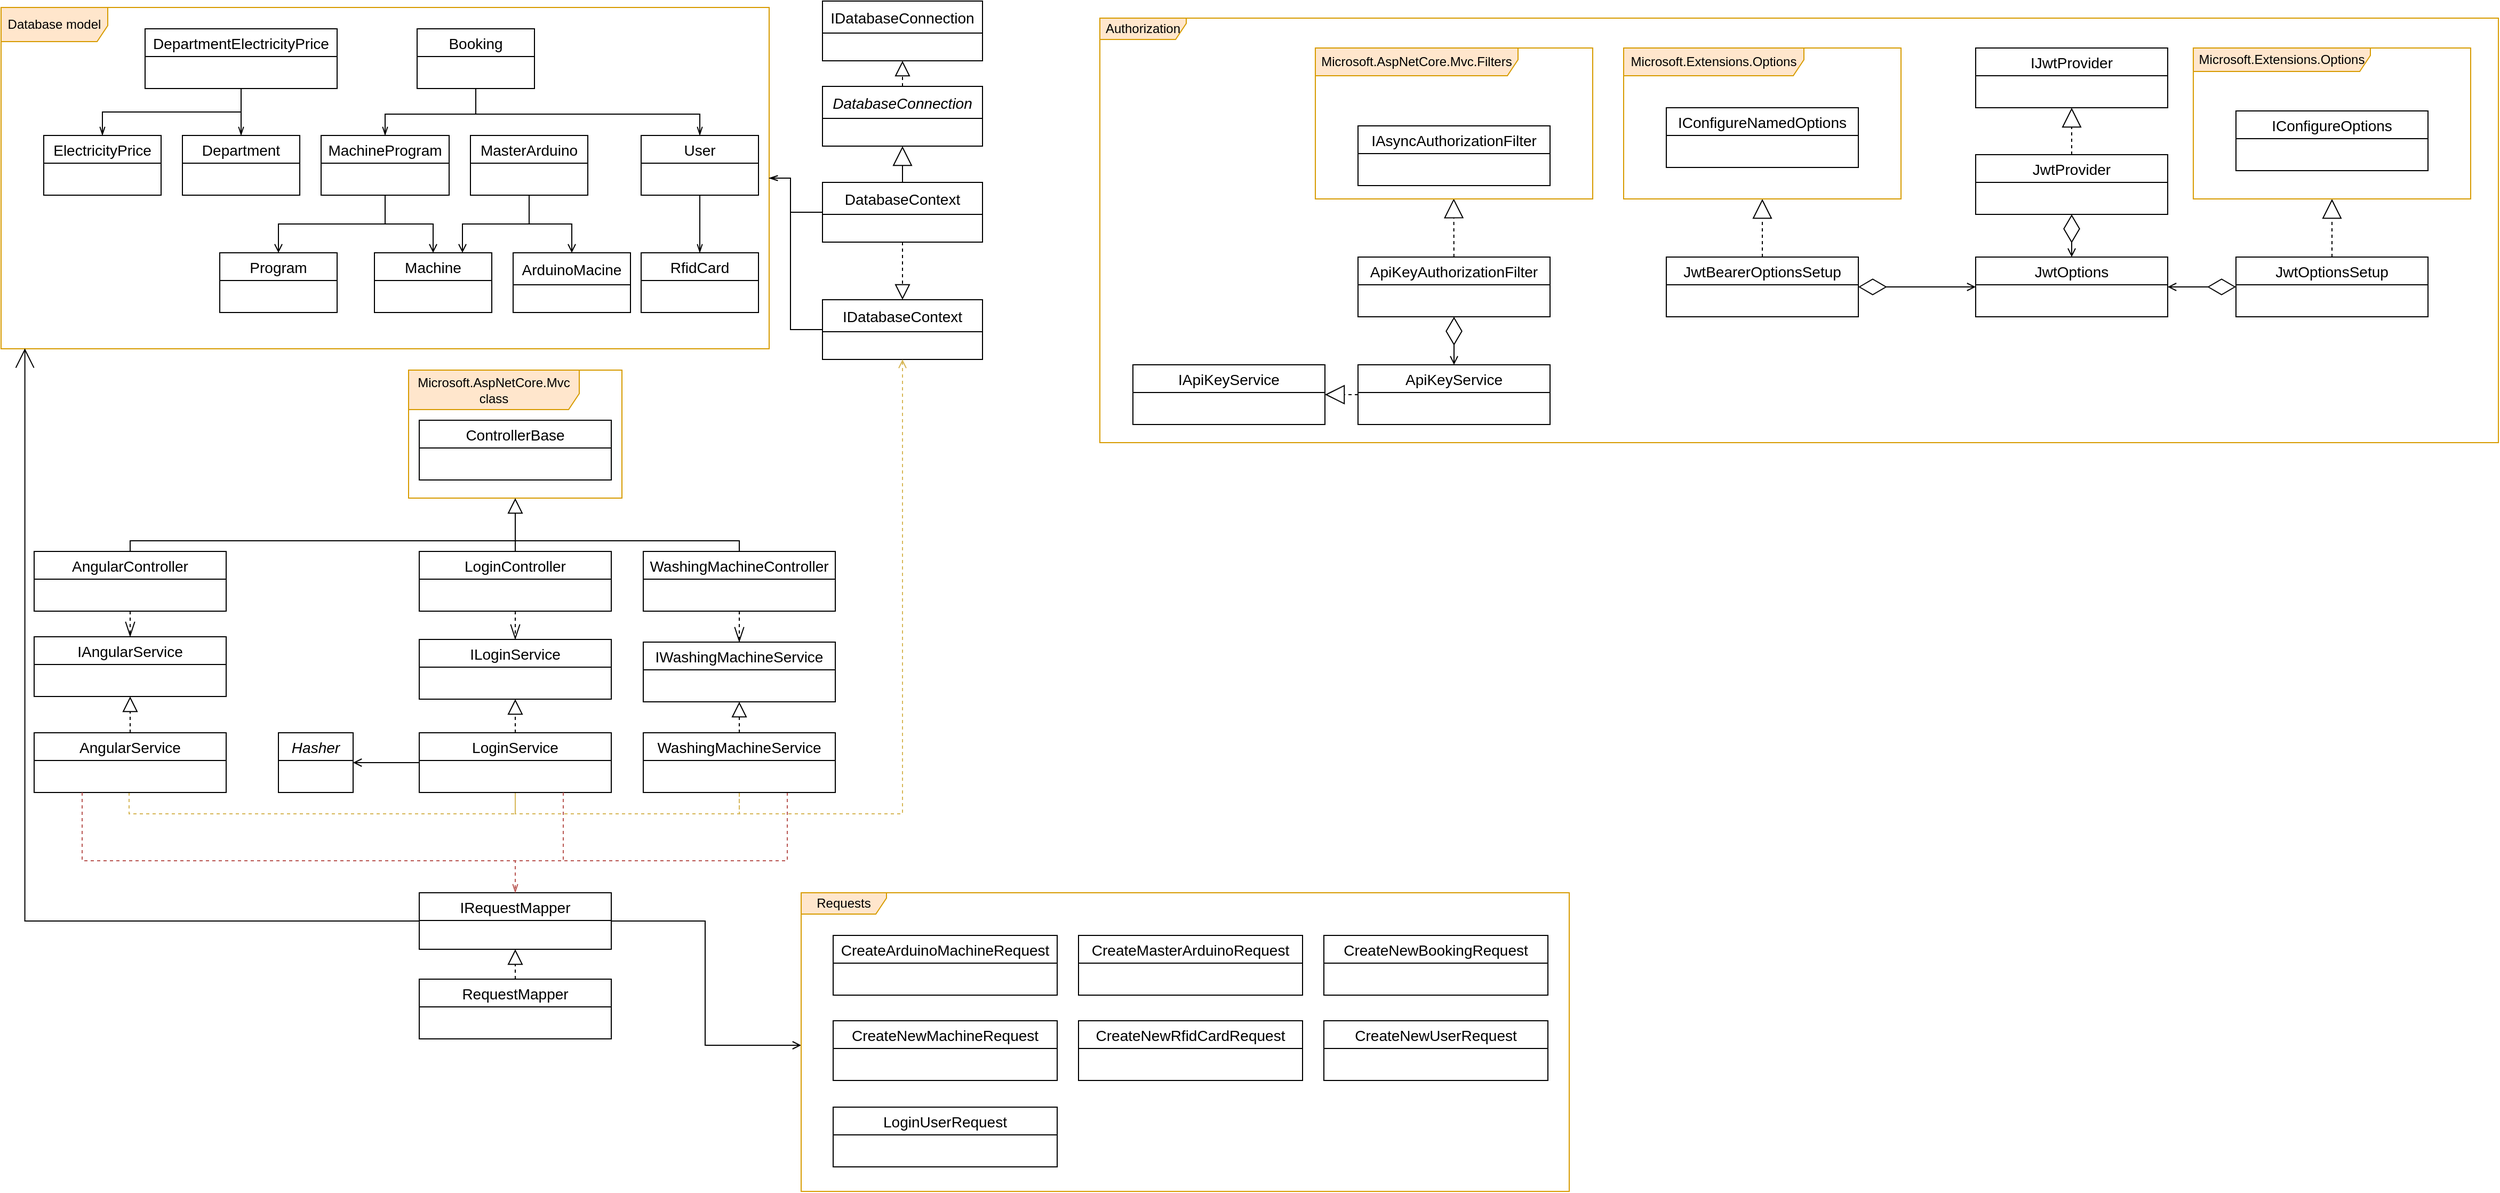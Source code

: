 <mxfile version="20.8.10" type="device"><diagram id="C5RBs43oDa-KdzZeNtuy" name="Page-1"><mxGraphModel dx="1509" dy="888" grid="1" gridSize="10" guides="1" tooltips="1" connect="1" arrows="1" fold="1" page="1" pageScale="1" pageWidth="1169" pageHeight="827" math="0" shadow="0"><root><mxCell id="WIyWlLk6GJQsqaUBKTNV-0"/><mxCell id="WIyWlLk6GJQsqaUBKTNV-1" parent="WIyWlLk6GJQsqaUBKTNV-0"/><mxCell id="tkxHMYEutfwTjRNnou2h-7" value="Database model" style="shape=umlFrame;whiteSpace=wrap;html=1;width=100;height=32;fillColor=#ffe6cc;strokeColor=#d79b00;" parent="WIyWlLk6GJQsqaUBKTNV-1" vertex="1"><mxGeometry x="10" y="20" width="720" height="320" as="geometry"/></mxCell><mxCell id="tkxHMYEutfwTjRNnou2h-8" value="ElectricityPrice" style="swimlane;fontStyle=0;childLayout=stackLayout;horizontal=1;startSize=26;horizontalStack=0;resizeParent=1;resizeParentMax=0;resizeLast=0;collapsible=1;marginBottom=0;align=center;fontSize=14;" parent="WIyWlLk6GJQsqaUBKTNV-1" vertex="1"><mxGeometry x="50" y="140" width="110" height="56" as="geometry"/></mxCell><mxCell id="tkxHMYEutfwTjRNnou2h-56" style="edgeStyle=orthogonalEdgeStyle;rounded=0;orthogonalLoop=1;jettySize=auto;html=1;exitX=0.5;exitY=1;exitDx=0;exitDy=0;entryX=0.5;entryY=0;entryDx=0;entryDy=0;endArrow=openThin;endFill=0;" parent="WIyWlLk6GJQsqaUBKTNV-1" source="tkxHMYEutfwTjRNnou2h-9" target="tkxHMYEutfwTjRNnou2h-8" edge="1"><mxGeometry relative="1" as="geometry"/></mxCell><mxCell id="tkxHMYEutfwTjRNnou2h-57" style="edgeStyle=orthogonalEdgeStyle;rounded=0;orthogonalLoop=1;jettySize=auto;html=1;exitX=0.5;exitY=1;exitDx=0;exitDy=0;endArrow=openThin;endFill=0;" parent="WIyWlLk6GJQsqaUBKTNV-1" source="tkxHMYEutfwTjRNnou2h-9" target="tkxHMYEutfwTjRNnou2h-11" edge="1"><mxGeometry relative="1" as="geometry"/></mxCell><mxCell id="tkxHMYEutfwTjRNnou2h-9" value="DepartmentElectricityPrice" style="swimlane;fontStyle=0;childLayout=stackLayout;horizontal=1;startSize=26;horizontalStack=0;resizeParent=1;resizeParentMax=0;resizeLast=0;collapsible=1;marginBottom=0;align=center;fontSize=14;" parent="WIyWlLk6GJQsqaUBKTNV-1" vertex="1"><mxGeometry x="145" y="40" width="180" height="56" as="geometry"/></mxCell><mxCell id="tkxHMYEutfwTjRNnou2h-11" value="Department" style="swimlane;fontStyle=0;childLayout=stackLayout;horizontal=1;startSize=26;horizontalStack=0;resizeParent=1;resizeParentMax=0;resizeLast=0;collapsible=1;marginBottom=0;align=center;fontSize=14;" parent="WIyWlLk6GJQsqaUBKTNV-1" vertex="1"><mxGeometry x="180" y="140" width="110" height="56" as="geometry"/></mxCell><mxCell id="tkxHMYEutfwTjRNnou2h-48" style="edgeStyle=orthogonalEdgeStyle;rounded=0;orthogonalLoop=1;jettySize=auto;html=1;exitX=0.5;exitY=1;exitDx=0;exitDy=0;entryX=0.5;entryY=0;entryDx=0;entryDy=0;endArrow=openThin;endFill=0;" parent="WIyWlLk6GJQsqaUBKTNV-1" source="tkxHMYEutfwTjRNnou2h-12" target="tkxHMYEutfwTjRNnou2h-14" edge="1"><mxGeometry relative="1" as="geometry"/></mxCell><mxCell id="tkxHMYEutfwTjRNnou2h-12" value="User" style="swimlane;fontStyle=0;childLayout=stackLayout;horizontal=1;startSize=26;horizontalStack=0;resizeParent=1;resizeParentMax=0;resizeLast=0;collapsible=1;marginBottom=0;align=center;fontSize=14;" parent="WIyWlLk6GJQsqaUBKTNV-1" vertex="1"><mxGeometry x="610" y="140" width="110" height="56" as="geometry"/></mxCell><mxCell id="tkxHMYEutfwTjRNnou2h-14" value="RfidCard" style="swimlane;fontStyle=0;childLayout=stackLayout;horizontal=1;startSize=26;horizontalStack=0;resizeParent=1;resizeParentMax=0;resizeLast=0;collapsible=1;marginBottom=0;align=center;fontSize=14;" parent="WIyWlLk6GJQsqaUBKTNV-1" vertex="1"><mxGeometry x="610" y="250" width="110" height="56" as="geometry"/></mxCell><mxCell id="tkxHMYEutfwTjRNnou2h-16" value="MasterArduino" style="swimlane;fontStyle=0;childLayout=stackLayout;horizontal=1;startSize=26;horizontalStack=0;resizeParent=1;resizeParentMax=0;resizeLast=0;collapsible=1;marginBottom=0;align=center;fontSize=14;" parent="WIyWlLk6GJQsqaUBKTNV-1" vertex="1"><mxGeometry x="450" y="140" width="110" height="56" as="geometry"/></mxCell><mxCell id="tkxHMYEutfwTjRNnou2h-17" value="Machine" style="swimlane;fontStyle=0;childLayout=stackLayout;horizontal=1;startSize=26;horizontalStack=0;resizeParent=1;resizeParentMax=0;resizeLast=0;collapsible=1;marginBottom=0;align=center;fontSize=14;" parent="WIyWlLk6GJQsqaUBKTNV-1" vertex="1"><mxGeometry x="360" y="250" width="110" height="56" as="geometry"/></mxCell><mxCell id="tkxHMYEutfwTjRNnou2h-18" value="Program" style="swimlane;fontStyle=0;childLayout=stackLayout;horizontal=1;startSize=26;horizontalStack=0;resizeParent=1;resizeParentMax=0;resizeLast=0;collapsible=1;marginBottom=0;align=center;fontSize=14;" parent="WIyWlLk6GJQsqaUBKTNV-1" vertex="1"><mxGeometry x="215" y="250" width="110" height="56" as="geometry"/></mxCell><mxCell id="tkxHMYEutfwTjRNnou2h-20" value="MachineProgram" style="swimlane;fontStyle=0;childLayout=stackLayout;horizontal=1;startSize=26;horizontalStack=0;resizeParent=1;resizeParentMax=0;resizeLast=0;collapsible=1;marginBottom=0;align=center;fontSize=14;" parent="WIyWlLk6GJQsqaUBKTNV-1" vertex="1"><mxGeometry x="310" y="140" width="120" height="56" as="geometry"/></mxCell><mxCell id="tkxHMYEutfwTjRNnou2h-54" style="edgeStyle=orthogonalEdgeStyle;rounded=0;orthogonalLoop=1;jettySize=auto;html=1;exitX=0.5;exitY=1;exitDx=0;exitDy=0;endArrow=openThin;endFill=0;entryX=0.5;entryY=0;entryDx=0;entryDy=0;" parent="WIyWlLk6GJQsqaUBKTNV-1" source="tkxHMYEutfwTjRNnou2h-21" target="tkxHMYEutfwTjRNnou2h-20" edge="1"><mxGeometry relative="1" as="geometry"><Array as="points"><mxPoint x="455" y="120"/><mxPoint x="370" y="120"/></Array></mxGeometry></mxCell><mxCell id="tkxHMYEutfwTjRNnou2h-55" style="edgeStyle=orthogonalEdgeStyle;rounded=0;orthogonalLoop=1;jettySize=auto;html=1;exitX=0.5;exitY=1;exitDx=0;exitDy=0;endArrow=openThin;endFill=0;entryX=0.5;entryY=0;entryDx=0;entryDy=0;" parent="WIyWlLk6GJQsqaUBKTNV-1" source="tkxHMYEutfwTjRNnou2h-21" target="tkxHMYEutfwTjRNnou2h-12" edge="1"><mxGeometry relative="1" as="geometry"><Array as="points"><mxPoint x="455" y="120"/><mxPoint x="665" y="120"/></Array></mxGeometry></mxCell><mxCell id="tkxHMYEutfwTjRNnou2h-21" value="Booking" style="swimlane;fontStyle=0;childLayout=stackLayout;horizontal=1;startSize=26;horizontalStack=0;resizeParent=1;resizeParentMax=0;resizeLast=0;collapsible=1;marginBottom=0;align=center;fontSize=14;" parent="WIyWlLk6GJQsqaUBKTNV-1" vertex="1"><mxGeometry x="400" y="40" width="110" height="56" as="geometry"/></mxCell><mxCell id="tkxHMYEutfwTjRNnou2h-22" value="ArduinoMacine" style="swimlane;fontStyle=0;childLayout=stackLayout;horizontal=1;startSize=30;horizontalStack=0;resizeParent=1;resizeParentMax=0;resizeLast=0;collapsible=1;marginBottom=0;align=center;fontSize=14;" parent="WIyWlLk6GJQsqaUBKTNV-1" vertex="1"><mxGeometry x="490" y="250" width="110" height="56" as="geometry"/></mxCell><mxCell id="tkxHMYEutfwTjRNnou2h-23" value="IDatabaseConnection" style="swimlane;fontStyle=0;childLayout=stackLayout;horizontal=1;startSize=30;horizontalStack=0;resizeParent=1;resizeParentMax=0;resizeLast=0;collapsible=1;marginBottom=0;align=center;fontSize=14;" parent="WIyWlLk6GJQsqaUBKTNV-1" vertex="1"><mxGeometry x="780" y="14" width="150" height="56" as="geometry"/></mxCell><mxCell id="tkxHMYEutfwTjRNnou2h-24" value="DatabaseConnection" style="swimlane;fontStyle=2;childLayout=stackLayout;horizontal=1;startSize=30;horizontalStack=0;resizeParent=1;resizeParentMax=0;resizeLast=0;collapsible=1;marginBottom=0;align=center;fontSize=14;" parent="WIyWlLk6GJQsqaUBKTNV-1" vertex="1"><mxGeometry x="780" y="94" width="150" height="56" as="geometry"/></mxCell><mxCell id="tkxHMYEutfwTjRNnou2h-29" value="" style="endArrow=block;dashed=1;endFill=0;endSize=12;html=1;rounded=0;exitX=0.5;exitY=1;exitDx=0;exitDy=0;entryX=0.5;entryY=0;entryDx=0;entryDy=0;edgeStyle=orthogonalEdgeStyle;" parent="WIyWlLk6GJQsqaUBKTNV-1" source="tkxHMYEutfwTjRNnou2h-33" target="tkxHMYEutfwTjRNnou2h-32" edge="1"><mxGeometry width="160" relative="1" as="geometry"><mxPoint x="280" y="492" as="sourcePoint"/><mxPoint x="940" y="402" as="targetPoint"/></mxGeometry></mxCell><mxCell id="tkxHMYEutfwTjRNnou2h-31" value="" style="endArrow=block;endSize=16;endFill=0;html=1;rounded=0;entryX=0.5;entryY=1;entryDx=0;entryDy=0;exitX=0.5;exitY=0;exitDx=0;exitDy=0;" parent="WIyWlLk6GJQsqaUBKTNV-1" source="tkxHMYEutfwTjRNnou2h-33" target="tkxHMYEutfwTjRNnou2h-24" edge="1"><mxGeometry width="160" relative="1" as="geometry"><mxPoint x="1015" y="316" as="sourcePoint"/><mxPoint x="740" y="516" as="targetPoint"/></mxGeometry></mxCell><mxCell id="tkxHMYEutfwTjRNnou2h-74" style="edgeStyle=orthogonalEdgeStyle;rounded=0;orthogonalLoop=1;jettySize=auto;html=1;exitX=0;exitY=0.5;exitDx=0;exitDy=0;endArrow=openThin;endFill=0;" parent="WIyWlLk6GJQsqaUBKTNV-1" source="tkxHMYEutfwTjRNnou2h-32" edge="1"><mxGeometry relative="1" as="geometry"><mxPoint x="730" y="180" as="targetPoint"/><Array as="points"><mxPoint x="750" y="322"/><mxPoint x="750" y="180"/></Array></mxGeometry></mxCell><mxCell id="tkxHMYEutfwTjRNnou2h-32" value="IDatabaseContext" style="swimlane;fontStyle=0;childLayout=stackLayout;horizontal=1;startSize=30;horizontalStack=0;resizeParent=1;resizeParentMax=0;resizeLast=0;collapsible=1;marginBottom=0;align=center;fontSize=14;" parent="WIyWlLk6GJQsqaUBKTNV-1" vertex="1"><mxGeometry x="780" y="294" width="150" height="56" as="geometry"/></mxCell><mxCell id="tkxHMYEutfwTjRNnou2h-73" style="edgeStyle=orthogonalEdgeStyle;rounded=0;orthogonalLoop=1;jettySize=auto;html=1;exitX=0;exitY=0.5;exitDx=0;exitDy=0;endArrow=openThin;endFill=0;" parent="WIyWlLk6GJQsqaUBKTNV-1" source="tkxHMYEutfwTjRNnou2h-33" edge="1"><mxGeometry relative="1" as="geometry"><mxPoint x="730" y="180" as="targetPoint"/><Array as="points"><mxPoint x="750" y="212"/><mxPoint x="750" y="180"/></Array></mxGeometry></mxCell><mxCell id="tkxHMYEutfwTjRNnou2h-33" value="DatabaseContext" style="swimlane;fontStyle=0;childLayout=stackLayout;horizontal=1;startSize=30;horizontalStack=0;resizeParent=1;resizeParentMax=0;resizeLast=0;collapsible=1;marginBottom=0;align=center;fontSize=14;" parent="WIyWlLk6GJQsqaUBKTNV-1" vertex="1"><mxGeometry x="780" y="184" width="150" height="56" as="geometry"><mxRectangle x="840" y="440" width="150" height="30" as="alternateBounds"/></mxGeometry></mxCell><mxCell id="tkxHMYEutfwTjRNnou2h-36" value="" style="endArrow=block;dashed=1;endFill=0;endSize=12;html=1;rounded=0;exitX=0.5;exitY=0;exitDx=0;exitDy=0;entryX=0.5;entryY=1;entryDx=0;entryDy=0;" parent="WIyWlLk6GJQsqaUBKTNV-1" source="tkxHMYEutfwTjRNnou2h-24" target="tkxHMYEutfwTjRNnou2h-23" edge="1"><mxGeometry width="160" relative="1" as="geometry"><mxPoint x="1025" y="186" as="sourcePoint"/><mxPoint x="1010" y="130" as="targetPoint"/></mxGeometry></mxCell><mxCell id="tkxHMYEutfwTjRNnou2h-41" style="edgeStyle=orthogonalEdgeStyle;rounded=0;orthogonalLoop=1;jettySize=auto;html=1;endArrow=open;endFill=0;exitX=0.5;exitY=1;exitDx=0;exitDy=0;entryX=0.5;entryY=0;entryDx=0;entryDy=0;" parent="WIyWlLk6GJQsqaUBKTNV-1" source="tkxHMYEutfwTjRNnou2h-20" target="tkxHMYEutfwTjRNnou2h-18" edge="1"><mxGeometry relative="1" as="geometry"><mxPoint x="500" y="196" as="sourcePoint"/><mxPoint x="360" y="240" as="targetPoint"/><Array as="points"/></mxGeometry></mxCell><mxCell id="tkxHMYEutfwTjRNnou2h-45" style="edgeStyle=orthogonalEdgeStyle;rounded=0;orthogonalLoop=1;jettySize=auto;html=1;endArrow=open;endFill=0;exitX=0.5;exitY=1;exitDx=0;exitDy=0;entryX=0.5;entryY=0;entryDx=0;entryDy=0;" parent="WIyWlLk6GJQsqaUBKTNV-1" source="tkxHMYEutfwTjRNnou2h-20" target="tkxHMYEutfwTjRNnou2h-17" edge="1"><mxGeometry relative="1" as="geometry"><mxPoint x="340" y="216.0" as="sourcePoint"/><mxPoint x="285" y="270" as="targetPoint"/><Array as="points"/></mxGeometry></mxCell><mxCell id="tkxHMYEutfwTjRNnou2h-46" style="edgeStyle=orthogonalEdgeStyle;rounded=0;orthogonalLoop=1;jettySize=auto;html=1;endArrow=open;endFill=0;exitX=0.5;exitY=1;exitDx=0;exitDy=0;entryX=0.75;entryY=0;entryDx=0;entryDy=0;" parent="WIyWlLk6GJQsqaUBKTNV-1" source="tkxHMYEutfwTjRNnou2h-16" target="tkxHMYEutfwTjRNnou2h-17" edge="1"><mxGeometry relative="1" as="geometry"><mxPoint x="330" y="206.0" as="sourcePoint"/><mxPoint x="275" y="260" as="targetPoint"/><Array as="points"/></mxGeometry></mxCell><mxCell id="tkxHMYEutfwTjRNnou2h-47" style="edgeStyle=orthogonalEdgeStyle;rounded=0;orthogonalLoop=1;jettySize=auto;html=1;endArrow=open;endFill=0;exitX=0.5;exitY=1;exitDx=0;exitDy=0;" parent="WIyWlLk6GJQsqaUBKTNV-1" source="tkxHMYEutfwTjRNnou2h-16" target="tkxHMYEutfwTjRNnou2h-22" edge="1"><mxGeometry relative="1" as="geometry"><mxPoint x="340" y="216.0" as="sourcePoint"/><mxPoint x="285" y="270" as="targetPoint"/><Array as="points"/></mxGeometry></mxCell><mxCell id="tkxHMYEutfwTjRNnou2h-94" style="edgeStyle=orthogonalEdgeStyle;rounded=0;orthogonalLoop=1;jettySize=auto;html=1;entryX=0.5;entryY=1;entryDx=0;entryDy=0;strokeColor=#d6b656;endArrow=none;endFill=0;dashed=1;fillColor=#fff2cc;" parent="WIyWlLk6GJQsqaUBKTNV-1" source="tkxHMYEutfwTjRNnou2h-58" target="tkxHMYEutfwTjRNnou2h-64" edge="1"><mxGeometry relative="1" as="geometry"><Array as="points"><mxPoint x="130" y="776"/><mxPoint x="492" y="776"/></Array></mxGeometry></mxCell><mxCell id="tkxHMYEutfwTjRNnou2h-58" value="AngularService" style="swimlane;fontStyle=0;childLayout=stackLayout;horizontal=1;startSize=26;horizontalStack=0;resizeParent=1;resizeParentMax=0;resizeLast=0;collapsible=1;marginBottom=0;align=center;fontSize=14;" parent="WIyWlLk6GJQsqaUBKTNV-1" vertex="1"><mxGeometry x="41" y="700" width="180" height="56" as="geometry"/></mxCell><mxCell id="tkxHMYEutfwTjRNnou2h-59" value="IAngularService" style="swimlane;fontStyle=0;childLayout=stackLayout;horizontal=1;startSize=26;horizontalStack=0;resizeParent=1;resizeParentMax=0;resizeLast=0;collapsible=1;marginBottom=0;align=center;fontSize=14;" parent="WIyWlLk6GJQsqaUBKTNV-1" vertex="1"><mxGeometry x="41" y="610" width="180" height="56" as="geometry"/></mxCell><mxCell id="tkxHMYEutfwTjRNnou2h-60" value="AngularController" style="swimlane;fontStyle=0;childLayout=stackLayout;horizontal=1;startSize=26;horizontalStack=0;resizeParent=1;resizeParentMax=0;resizeLast=0;collapsible=1;marginBottom=0;align=center;fontSize=14;" parent="WIyWlLk6GJQsqaUBKTNV-1" vertex="1"><mxGeometry x="41" y="530" width="180" height="56" as="geometry"/></mxCell><mxCell id="tkxHMYEutfwTjRNnou2h-61" value="ControllerBase" style="swimlane;fontStyle=0;childLayout=stackLayout;horizontal=1;startSize=26;horizontalStack=0;resizeParent=1;resizeParentMax=0;resizeLast=0;collapsible=1;marginBottom=0;align=center;fontSize=14;" parent="WIyWlLk6GJQsqaUBKTNV-1" vertex="1"><mxGeometry x="402" y="407" width="180" height="56" as="geometry"/></mxCell><mxCell id="tkxHMYEutfwTjRNnou2h-62" value="Microsoft.AspNetCore.Mvc class" style="shape=umlFrame;whiteSpace=wrap;html=1;width=160;height=37;fillColor=#ffe6cc;strokeColor=#d79b00;" parent="WIyWlLk6GJQsqaUBKTNV-1" vertex="1"><mxGeometry x="392" y="360" width="200" height="120" as="geometry"/></mxCell><mxCell id="tkxHMYEutfwTjRNnou2h-95" style="edgeStyle=orthogonalEdgeStyle;rounded=0;orthogonalLoop=1;jettySize=auto;html=1;exitX=0.5;exitY=1;exitDx=0;exitDy=0;entryX=0.5;entryY=1;entryDx=0;entryDy=0;strokeColor=#d6b656;endArrow=none;endFill=0;dashed=1;fillColor=#fff2cc;" parent="WIyWlLk6GJQsqaUBKTNV-1" source="tkxHMYEutfwTjRNnou2h-64" target="tkxHMYEutfwTjRNnou2h-67" edge="1"><mxGeometry relative="1" as="geometry"/></mxCell><mxCell id="tkxHMYEutfwTjRNnou2h-136" style="edgeStyle=orthogonalEdgeStyle;rounded=0;orthogonalLoop=1;jettySize=auto;html=1;entryX=0.25;entryY=1;entryDx=0;entryDy=0;strokeColor=#b85450;startArrow=none;startFill=0;endArrow=none;endFill=0;dashed=1;fillColor=#f8cecc;exitX=0.75;exitY=1;exitDx=0;exitDy=0;" parent="WIyWlLk6GJQsqaUBKTNV-1" source="tkxHMYEutfwTjRNnou2h-67" target="tkxHMYEutfwTjRNnou2h-58" edge="1"><mxGeometry relative="1" as="geometry"><mxPoint x="572" y="800" as="sourcePoint"/><Array as="points"><mxPoint x="747" y="820"/><mxPoint x="86" y="820"/></Array></mxGeometry></mxCell><mxCell id="tkxHMYEutfwTjRNnou2h-157" style="edgeStyle=orthogonalEdgeStyle;rounded=0;orthogonalLoop=1;jettySize=auto;html=1;entryX=1;entryY=0.5;entryDx=0;entryDy=0;strokeColor=#000000;strokeWidth=1;startArrow=none;startFill=0;endArrow=open;endFill=0;" parent="WIyWlLk6GJQsqaUBKTNV-1" source="tkxHMYEutfwTjRNnou2h-64" target="tkxHMYEutfwTjRNnou2h-156" edge="1"><mxGeometry relative="1" as="geometry"/></mxCell><mxCell id="tkxHMYEutfwTjRNnou2h-64" value="LoginService" style="swimlane;fontStyle=0;childLayout=stackLayout;horizontal=1;startSize=26;horizontalStack=0;resizeParent=1;resizeParentMax=0;resizeLast=0;collapsible=1;marginBottom=0;align=center;fontSize=14;" parent="WIyWlLk6GJQsqaUBKTNV-1" vertex="1"><mxGeometry x="402" y="700" width="180" height="56" as="geometry"/></mxCell><mxCell id="tkxHMYEutfwTjRNnou2h-65" value="ILoginService" style="swimlane;fontStyle=0;childLayout=stackLayout;horizontal=1;startSize=26;horizontalStack=0;resizeParent=1;resizeParentMax=0;resizeLast=0;collapsible=1;marginBottom=0;align=center;fontSize=14;" parent="WIyWlLk6GJQsqaUBKTNV-1" vertex="1"><mxGeometry x="402" y="612.5" width="180" height="56" as="geometry"/></mxCell><mxCell id="tkxHMYEutfwTjRNnou2h-66" value="LoginController" style="swimlane;fontStyle=0;childLayout=stackLayout;horizontal=1;startSize=26;horizontalStack=0;resizeParent=1;resizeParentMax=0;resizeLast=0;collapsible=1;marginBottom=0;align=center;fontSize=14;" parent="WIyWlLk6GJQsqaUBKTNV-1" vertex="1"><mxGeometry x="402" y="530" width="180" height="56" as="geometry"/></mxCell><mxCell id="tkxHMYEutfwTjRNnou2h-96" style="edgeStyle=orthogonalEdgeStyle;rounded=0;orthogonalLoop=1;jettySize=auto;html=1;exitX=0.5;exitY=1;exitDx=0;exitDy=0;entryX=0.5;entryY=1;entryDx=0;entryDy=0;strokeColor=#d6b656;endArrow=open;endFill=0;dashed=1;fillColor=#fff2cc;" parent="WIyWlLk6GJQsqaUBKTNV-1" source="tkxHMYEutfwTjRNnou2h-67" target="tkxHMYEutfwTjRNnou2h-32" edge="1"><mxGeometry relative="1" as="geometry"><mxPoint x="997" y="360.0" as="targetPoint"/></mxGeometry></mxCell><mxCell id="tkxHMYEutfwTjRNnou2h-67" value="WashingMachineService" style="swimlane;fontStyle=0;childLayout=stackLayout;horizontal=1;startSize=26;horizontalStack=0;resizeParent=1;resizeParentMax=0;resizeLast=0;collapsible=1;marginBottom=0;align=center;fontSize=14;" parent="WIyWlLk6GJQsqaUBKTNV-1" vertex="1"><mxGeometry x="612" y="700" width="180" height="56" as="geometry"/></mxCell><mxCell id="tkxHMYEutfwTjRNnou2h-68" value="IWashingMachineService" style="swimlane;fontStyle=0;childLayout=stackLayout;horizontal=1;startSize=26;horizontalStack=0;resizeParent=1;resizeParentMax=0;resizeLast=0;collapsible=1;marginBottom=0;align=center;fontSize=14;" parent="WIyWlLk6GJQsqaUBKTNV-1" vertex="1"><mxGeometry x="612" y="615" width="180" height="56" as="geometry"/></mxCell><mxCell id="tkxHMYEutfwTjRNnou2h-69" value="WashingMachineController" style="swimlane;fontStyle=0;childLayout=stackLayout;horizontal=1;startSize=26;horizontalStack=0;resizeParent=1;resizeParentMax=0;resizeLast=0;collapsible=1;marginBottom=0;align=center;fontSize=14;" parent="WIyWlLk6GJQsqaUBKTNV-1" vertex="1"><mxGeometry x="612" y="530" width="180" height="56" as="geometry"/></mxCell><mxCell id="tkxHMYEutfwTjRNnou2h-70" value="ApiKeyAuthorizationFilter" style="swimlane;fontStyle=0;childLayout=stackLayout;horizontal=1;startSize=26;horizontalStack=0;resizeParent=1;resizeParentMax=0;resizeLast=0;collapsible=1;marginBottom=0;align=center;fontSize=14;" parent="WIyWlLk6GJQsqaUBKTNV-1" vertex="1"><mxGeometry x="1282" y="254" width="180" height="56" as="geometry"/></mxCell><mxCell id="tkxHMYEutfwTjRNnou2h-71" value="IAsyncAuthorizationFilter" style="swimlane;fontStyle=0;childLayout=stackLayout;horizontal=1;startSize=26;horizontalStack=0;resizeParent=1;resizeParentMax=0;resizeLast=0;collapsible=1;marginBottom=0;align=center;fontSize=14;" parent="WIyWlLk6GJQsqaUBKTNV-1" vertex="1"><mxGeometry x="1282" y="131" width="180" height="56" as="geometry"/></mxCell><mxCell id="tkxHMYEutfwTjRNnou2h-78" value="" style="endArrow=none;html=1;edgeStyle=orthogonalEdgeStyle;rounded=0;entryX=0.5;entryY=0;entryDx=0;entryDy=0;exitX=0.5;exitY=0;exitDx=0;exitDy=0;" parent="WIyWlLk6GJQsqaUBKTNV-1" source="tkxHMYEutfwTjRNnou2h-66" target="tkxHMYEutfwTjRNnou2h-69" edge="1"><mxGeometry relative="1" as="geometry"><mxPoint x="262" y="530" as="sourcePoint"/><mxPoint x="502.0" y="500" as="targetPoint"/><Array as="points"><mxPoint x="492.0" y="520"/><mxPoint x="702" y="520"/></Array></mxGeometry></mxCell><mxCell id="tkxHMYEutfwTjRNnou2h-81" value="" style="endArrow=none;html=1;edgeStyle=orthogonalEdgeStyle;rounded=0;exitX=0.5;exitY=0;exitDx=0;exitDy=0;entryX=0.5;entryY=0;entryDx=0;entryDy=0;" parent="WIyWlLk6GJQsqaUBKTNV-1" source="tkxHMYEutfwTjRNnou2h-60" target="tkxHMYEutfwTjRNnou2h-66" edge="1"><mxGeometry relative="1" as="geometry"><mxPoint x="282" y="527.5" as="sourcePoint"/><mxPoint x="390" y="520" as="targetPoint"/></mxGeometry></mxCell><mxCell id="tkxHMYEutfwTjRNnou2h-88" value="" style="endArrow=openThin;endFill=0;endSize=12;html=1;rounded=0;exitX=0.5;exitY=1;exitDx=0;exitDy=0;dashed=1;entryX=0.5;entryY=0;entryDx=0;entryDy=0;" parent="WIyWlLk6GJQsqaUBKTNV-1" source="tkxHMYEutfwTjRNnou2h-60" target="tkxHMYEutfwTjRNnou2h-59" edge="1"><mxGeometry width="160" relative="1" as="geometry"><mxPoint x="457" y="1080" as="sourcePoint"/><mxPoint x="181" y="600" as="targetPoint"/></mxGeometry></mxCell><mxCell id="tkxHMYEutfwTjRNnou2h-89" value="" style="endArrow=openThin;endFill=0;endSize=12;html=1;rounded=0;exitX=0.5;exitY=1;exitDx=0;exitDy=0;dashed=1;entryX=0.5;entryY=0;entryDx=0;entryDy=0;" parent="WIyWlLk6GJQsqaUBKTNV-1" source="tkxHMYEutfwTjRNnou2h-66" target="tkxHMYEutfwTjRNnou2h-65" edge="1"><mxGeometry width="160" relative="1" as="geometry"><mxPoint x="272" y="596" as="sourcePoint"/><mxPoint x="272" y="620" as="targetPoint"/></mxGeometry></mxCell><mxCell id="tkxHMYEutfwTjRNnou2h-90" value="" style="endArrow=openThin;endFill=0;endSize=12;html=1;rounded=0;exitX=0.5;exitY=1;exitDx=0;exitDy=0;dashed=1;entryX=0.5;entryY=0;entryDx=0;entryDy=0;" parent="WIyWlLk6GJQsqaUBKTNV-1" target="tkxHMYEutfwTjRNnou2h-68" edge="1"><mxGeometry width="160" relative="1" as="geometry"><mxPoint x="702" y="586" as="sourcePoint"/><mxPoint x="702" y="612.5" as="targetPoint"/></mxGeometry></mxCell><mxCell id="tkxHMYEutfwTjRNnou2h-91" value="" style="endArrow=block;endFill=0;endSize=12;html=1;rounded=0;startArrow=none;startFill=0;exitX=0.5;exitY=0;exitDx=0;exitDy=0;fillColor=#f8cecc;strokeColor=#000000;" parent="WIyWlLk6GJQsqaUBKTNV-1" source="tkxHMYEutfwTjRNnou2h-66" edge="1"><mxGeometry width="160" relative="1" as="geometry"><mxPoint x="562.0" y="912.888" as="sourcePoint"/><mxPoint x="492.0" y="480" as="targetPoint"/><Array as="points"/></mxGeometry></mxCell><mxCell id="tkxHMYEutfwTjRNnou2h-92" value="" style="endArrow=block;dashed=1;endFill=0;endSize=12;html=1;rounded=0;exitX=0.5;exitY=0;exitDx=0;exitDy=0;entryX=0.5;entryY=1;entryDx=0;entryDy=0;edgeStyle=orthogonalEdgeStyle;" parent="WIyWlLk6GJQsqaUBKTNV-1" source="tkxHMYEutfwTjRNnou2h-64" target="tkxHMYEutfwTjRNnou2h-65" edge="1"><mxGeometry width="160" relative="1" as="geometry"><mxPoint x="669" y="420.0" as="sourcePoint"/><mxPoint x="669" y="474" as="targetPoint"/><Array as="points"><mxPoint x="492.0" y="700"/><mxPoint x="492.0" y="700"/></Array></mxGeometry></mxCell><mxCell id="tkxHMYEutfwTjRNnou2h-93" value="" style="endArrow=block;dashed=1;endFill=0;endSize=12;html=1;rounded=0;exitX=0.5;exitY=0;exitDx=0;exitDy=0;entryX=0.5;entryY=1;entryDx=0;entryDy=0;edgeStyle=orthogonalEdgeStyle;" parent="WIyWlLk6GJQsqaUBKTNV-1" source="tkxHMYEutfwTjRNnou2h-58" target="tkxHMYEutfwTjRNnou2h-59" edge="1"><mxGeometry width="160" relative="1" as="geometry"><mxPoint x="171" y="780" as="sourcePoint"/><mxPoint x="171" y="834" as="targetPoint"/><Array as="points"><mxPoint x="131" y="680"/><mxPoint x="131" y="680"/></Array></mxGeometry></mxCell><mxCell id="tkxHMYEutfwTjRNnou2h-97" value="" style="endArrow=block;dashed=1;endFill=0;endSize=12;html=1;rounded=0;exitX=0.5;exitY=0;exitDx=0;exitDy=0;entryX=0.5;entryY=1;entryDx=0;entryDy=0;edgeStyle=orthogonalEdgeStyle;" parent="WIyWlLk6GJQsqaUBKTNV-1" source="tkxHMYEutfwTjRNnou2h-67" target="tkxHMYEutfwTjRNnou2h-68" edge="1"><mxGeometry width="160" relative="1" as="geometry"><mxPoint x="502.0" y="710" as="sourcePoint"/><mxPoint x="502.0" y="678.5" as="targetPoint"/><Array as="points"><mxPoint x="702" y="690"/><mxPoint x="702" y="690"/></Array></mxGeometry></mxCell><mxCell id="tkxHMYEutfwTjRNnou2h-98" value="Authorization" style="shape=umlFrame;whiteSpace=wrap;html=1;width=81;height=20;fillColor=#ffe6cc;strokeColor=#d79b00;" parent="WIyWlLk6GJQsqaUBKTNV-1" vertex="1"><mxGeometry x="1040" y="30" width="1311" height="398" as="geometry"/></mxCell><mxCell id="tkxHMYEutfwTjRNnou2h-99" value="" style="endArrow=block;endSize=16;endFill=0;html=1;rounded=0;dashed=1;strokeColor=#000000;entryX=0.499;entryY=0.997;entryDx=0;entryDy=0;entryPerimeter=0;" parent="WIyWlLk6GJQsqaUBKTNV-1" source="tkxHMYEutfwTjRNnou2h-70" target="tkxHMYEutfwTjRNnou2h-125" edge="1"><mxGeometry width="160" relative="1" as="geometry"><mxPoint x="1742" y="464" as="sourcePoint"/><mxPoint x="1902" y="464" as="targetPoint"/></mxGeometry></mxCell><mxCell id="tkxHMYEutfwTjRNnou2h-103" value="JwtProvider" style="swimlane;fontStyle=0;childLayout=stackLayout;horizontal=1;startSize=26;horizontalStack=0;resizeParent=1;resizeParentMax=0;resizeLast=0;collapsible=1;marginBottom=0;align=center;fontSize=14;" parent="WIyWlLk6GJQsqaUBKTNV-1" vertex="1"><mxGeometry x="1861" y="158" width="180" height="56" as="geometry"/></mxCell><mxCell id="tkxHMYEutfwTjRNnou2h-104" value="IJwtProvider" style="swimlane;fontStyle=0;childLayout=stackLayout;horizontal=1;startSize=26;horizontalStack=0;resizeParent=1;resizeParentMax=0;resizeLast=0;collapsible=1;marginBottom=0;align=center;fontSize=14;" parent="WIyWlLk6GJQsqaUBKTNV-1" vertex="1"><mxGeometry x="1861" y="58" width="180" height="56" as="geometry"/></mxCell><mxCell id="tkxHMYEutfwTjRNnou2h-105" value="" style="endArrow=block;endSize=16;endFill=0;html=1;rounded=0;dashed=1;strokeColor=#000000;entryX=0.5;entryY=1;entryDx=0;entryDy=0;" parent="WIyWlLk6GJQsqaUBKTNV-1" source="tkxHMYEutfwTjRNnou2h-103" target="tkxHMYEutfwTjRNnou2h-104" edge="1"><mxGeometry width="160" relative="1" as="geometry"><mxPoint x="1941" y="368" as="sourcePoint"/><mxPoint x="2101" y="368" as="targetPoint"/></mxGeometry></mxCell><mxCell id="tkxHMYEutfwTjRNnou2h-106" value="JwtBearerOptionsSetup" style="swimlane;fontStyle=0;childLayout=stackLayout;horizontal=1;startSize=26;horizontalStack=0;resizeParent=1;resizeParentMax=0;resizeLast=0;collapsible=1;marginBottom=0;align=center;fontSize=14;" parent="WIyWlLk6GJQsqaUBKTNV-1" vertex="1"><mxGeometry x="1571" y="254" width="180" height="56" as="geometry"/></mxCell><mxCell id="tkxHMYEutfwTjRNnou2h-107" value="JwtOptions" style="swimlane;fontStyle=0;childLayout=stackLayout;horizontal=1;startSize=26;horizontalStack=0;resizeParent=1;resizeParentMax=0;resizeLast=0;collapsible=1;marginBottom=0;align=center;fontSize=14;" parent="WIyWlLk6GJQsqaUBKTNV-1" vertex="1"><mxGeometry x="1861" y="254" width="180" height="56" as="geometry"/></mxCell><mxCell id="tkxHMYEutfwTjRNnou2h-109" value="JwtOptionsSetup" style="swimlane;fontStyle=0;childLayout=stackLayout;horizontal=1;startSize=26;horizontalStack=0;resizeParent=1;resizeParentMax=0;resizeLast=0;collapsible=1;marginBottom=0;align=center;fontSize=14;" parent="WIyWlLk6GJQsqaUBKTNV-1" vertex="1"><mxGeometry x="2105" y="254" width="180" height="56" as="geometry"/></mxCell><mxCell id="tkxHMYEutfwTjRNnou2h-110" value="" style="endArrow=diamondThin;endFill=0;endSize=24;html=1;rounded=0;strokeColor=#000000;exitX=0.5;exitY=0;exitDx=0;exitDy=0;startArrow=open;startFill=0;entryX=0.5;entryY=1;entryDx=0;entryDy=0;" parent="WIyWlLk6GJQsqaUBKTNV-1" source="tkxHMYEutfwTjRNnou2h-107" target="tkxHMYEutfwTjRNnou2h-103" edge="1"><mxGeometry width="160" relative="1" as="geometry"><mxPoint x="1871" y="404" as="sourcePoint"/><mxPoint x="2020" y="228" as="targetPoint"/></mxGeometry></mxCell><mxCell id="tkxHMYEutfwTjRNnou2h-111" value="" style="endArrow=diamondThin;endFill=0;endSize=24;html=1;rounded=0;strokeColor=#000000;startArrow=open;startFill=0;entryX=1;entryY=0.5;entryDx=0;entryDy=0;exitX=0;exitY=0.5;exitDx=0;exitDy=0;" parent="WIyWlLk6GJQsqaUBKTNV-1" source="tkxHMYEutfwTjRNnou2h-107" target="tkxHMYEutfwTjRNnou2h-106" edge="1"><mxGeometry width="160" relative="1" as="geometry"><mxPoint x="1771" y="288" as="sourcePoint"/><mxPoint x="1701" y="328" as="targetPoint"/></mxGeometry></mxCell><mxCell id="tkxHMYEutfwTjRNnou2h-113" value="IConfigureOptions" style="swimlane;fontStyle=0;childLayout=stackLayout;horizontal=1;startSize=26;horizontalStack=0;resizeParent=1;resizeParentMax=0;resizeLast=0;collapsible=1;marginBottom=0;align=center;fontSize=14;" parent="WIyWlLk6GJQsqaUBKTNV-1" vertex="1"><mxGeometry x="2105" y="117" width="180" height="56" as="geometry"/></mxCell><mxCell id="tkxHMYEutfwTjRNnou2h-115" value="" style="endArrow=block;endSize=16;endFill=0;html=1;rounded=0;dashed=1;strokeColor=#000000;exitX=0.5;exitY=0;exitDx=0;exitDy=0;" parent="WIyWlLk6GJQsqaUBKTNV-1" source="tkxHMYEutfwTjRNnou2h-109" target="tkxHMYEutfwTjRNnou2h-122" edge="1"><mxGeometry width="160" relative="1" as="geometry"><mxPoint x="2171" y="254" as="sourcePoint"/><mxPoint x="2170.63" y="214.0" as="targetPoint"/></mxGeometry></mxCell><mxCell id="tkxHMYEutfwTjRNnou2h-116" value="" style="endArrow=diamondThin;endFill=0;endSize=24;html=1;rounded=0;strokeColor=#000000;startArrow=open;startFill=0;entryX=0;entryY=0.5;entryDx=0;entryDy=0;exitX=1;exitY=0.5;exitDx=0;exitDy=0;" parent="WIyWlLk6GJQsqaUBKTNV-1" source="tkxHMYEutfwTjRNnou2h-107" target="tkxHMYEutfwTjRNnou2h-109" edge="1"><mxGeometry width="160" relative="1" as="geometry"><mxPoint x="2070" y="318" as="sourcePoint"/><mxPoint x="2101" y="334" as="targetPoint"/></mxGeometry></mxCell><mxCell id="tkxHMYEutfwTjRNnou2h-117" value="IConfigureNamedOptions" style="swimlane;fontStyle=0;childLayout=stackLayout;horizontal=1;startSize=26;horizontalStack=0;resizeParent=1;resizeParentMax=0;resizeLast=0;collapsible=1;marginBottom=0;align=center;fontSize=14;" parent="WIyWlLk6GJQsqaUBKTNV-1" vertex="1"><mxGeometry x="1571" y="114" width="180" height="56" as="geometry"/></mxCell><mxCell id="tkxHMYEutfwTjRNnou2h-119" value="" style="endArrow=block;endSize=16;endFill=0;html=1;rounded=0;dashed=1;strokeColor=#000000;exitX=0.5;exitY=0;exitDx=0;exitDy=0;" parent="WIyWlLk6GJQsqaUBKTNV-1" source="tkxHMYEutfwTjRNnou2h-106" target="tkxHMYEutfwTjRNnou2h-124" edge="1"><mxGeometry width="160" relative="1" as="geometry"><mxPoint x="1612" y="254" as="sourcePoint"/><mxPoint x="1612" y="217" as="targetPoint"/></mxGeometry></mxCell><mxCell id="tkxHMYEutfwTjRNnou2h-122" value="Microsoft.Extensions.Options" style="shape=umlFrame;whiteSpace=wrap;html=1;width=166;height=22;fillColor=#ffe6cc;strokeColor=#d79b00;" parent="WIyWlLk6GJQsqaUBKTNV-1" vertex="1"><mxGeometry x="2065" y="58" width="260" height="141.5" as="geometry"/></mxCell><mxCell id="tkxHMYEutfwTjRNnou2h-124" value="Microsoft.Extensions.Options" style="shape=umlFrame;whiteSpace=wrap;html=1;width=169;height=26;fillColor=#ffe6cc;strokeColor=#d79b00;" parent="WIyWlLk6GJQsqaUBKTNV-1" vertex="1"><mxGeometry x="1531" y="58" width="260" height="141.5" as="geometry"/></mxCell><mxCell id="tkxHMYEutfwTjRNnou2h-125" value="Microsoft.AspNetCore.Mvc.Filters" style="shape=umlFrame;whiteSpace=wrap;html=1;width=190;height=26;fillColor=#ffe6cc;strokeColor=#d79b00;" parent="WIyWlLk6GJQsqaUBKTNV-1" vertex="1"><mxGeometry x="1242" y="58" width="260" height="141.5" as="geometry"/></mxCell><mxCell id="tkxHMYEutfwTjRNnou2h-126" value="IApiKeyService" style="swimlane;fontStyle=0;childLayout=stackLayout;horizontal=1;startSize=26;horizontalStack=0;resizeParent=1;resizeParentMax=0;resizeLast=0;collapsible=1;marginBottom=0;align=center;fontSize=14;" parent="WIyWlLk6GJQsqaUBKTNV-1" vertex="1"><mxGeometry x="1071" y="355" width="180" height="56" as="geometry"/></mxCell><mxCell id="tkxHMYEutfwTjRNnou2h-127" value="ApiKeyService" style="swimlane;fontStyle=0;childLayout=stackLayout;horizontal=1;startSize=26;horizontalStack=0;resizeParent=1;resizeParentMax=0;resizeLast=0;collapsible=1;marginBottom=0;align=center;fontSize=14;" parent="WIyWlLk6GJQsqaUBKTNV-1" vertex="1"><mxGeometry x="1282" y="355" width="180" height="56" as="geometry"/></mxCell><mxCell id="tkxHMYEutfwTjRNnou2h-128" value="" style="endArrow=diamondThin;endFill=0;endSize=24;html=1;rounded=0;strokeColor=#000000;startArrow=open;startFill=0;entryX=0.5;entryY=1;entryDx=0;entryDy=0;exitX=0.5;exitY=0;exitDx=0;exitDy=0;" parent="WIyWlLk6GJQsqaUBKTNV-1" source="tkxHMYEutfwTjRNnou2h-127" target="tkxHMYEutfwTjRNnou2h-70" edge="1"><mxGeometry width="160" relative="1" as="geometry"><mxPoint x="1471" y="328" as="sourcePoint"/><mxPoint x="1441" y="498" as="targetPoint"/><Array as="points"/></mxGeometry></mxCell><mxCell id="tkxHMYEutfwTjRNnou2h-129" value="" style="endArrow=block;endSize=16;endFill=0;html=1;rounded=0;dashed=1;strokeColor=#000000;exitX=0;exitY=0.5;exitDx=0;exitDy=0;" parent="WIyWlLk6GJQsqaUBKTNV-1" source="tkxHMYEutfwTjRNnou2h-127" target="tkxHMYEutfwTjRNnou2h-126" edge="1"><mxGeometry width="160" relative="1" as="geometry"><mxPoint x="1191" y="512.5" as="sourcePoint"/><mxPoint x="1191" y="458" as="targetPoint"/></mxGeometry></mxCell><mxCell id="tkxHMYEutfwTjRNnou2h-155" style="edgeStyle=orthogonalEdgeStyle;rounded=0;orthogonalLoop=1;jettySize=auto;html=1;strokeColor=#000000;strokeWidth=1;startArrow=none;startFill=0;endArrow=open;endFill=0;exitX=1;exitY=0.5;exitDx=0;exitDy=0;" parent="WIyWlLk6GJQsqaUBKTNV-1" source="tkxHMYEutfwTjRNnou2h-131" edge="1"><mxGeometry relative="1" as="geometry"><mxPoint x="760" y="993" as="targetPoint"/><Array as="points"><mxPoint x="670" y="877"/><mxPoint x="670" y="993"/></Array></mxGeometry></mxCell><mxCell id="tkxHMYEutfwTjRNnou2h-131" value="IRequestMapper" style="swimlane;fontStyle=0;childLayout=stackLayout;horizontal=1;startSize=26;horizontalStack=0;resizeParent=1;resizeParentMax=0;resizeLast=0;collapsible=1;marginBottom=0;align=center;fontSize=14;" parent="WIyWlLk6GJQsqaUBKTNV-1" vertex="1"><mxGeometry x="402" y="850" width="180" height="53" as="geometry"/></mxCell><mxCell id="tkxHMYEutfwTjRNnou2h-132" value="RequestMapper" style="swimlane;fontStyle=0;childLayout=stackLayout;horizontal=1;startSize=26;horizontalStack=0;resizeParent=1;resizeParentMax=0;resizeLast=0;collapsible=1;marginBottom=0;align=center;fontSize=14;" parent="WIyWlLk6GJQsqaUBKTNV-1" vertex="1"><mxGeometry x="402" y="931" width="180" height="56" as="geometry"/></mxCell><mxCell id="tkxHMYEutfwTjRNnou2h-138" style="edgeStyle=orthogonalEdgeStyle;rounded=0;orthogonalLoop=1;jettySize=auto;html=1;entryX=0.5;entryY=0;entryDx=0;entryDy=0;strokeColor=#b85450;startArrow=none;startFill=0;endArrow=openThin;endFill=0;dashed=1;fillColor=#f8cecc;exitX=0.75;exitY=1;exitDx=0;exitDy=0;" parent="WIyWlLk6GJQsqaUBKTNV-1" source="tkxHMYEutfwTjRNnou2h-64" target="tkxHMYEutfwTjRNnou2h-131" edge="1"><mxGeometry relative="1" as="geometry"><mxPoint x="672" y="880" as="sourcePoint"/><mxPoint x="142" y="880" as="targetPoint"/><Array as="points"><mxPoint x="537" y="820"/><mxPoint x="492.0" y="820"/></Array></mxGeometry></mxCell><mxCell id="tkxHMYEutfwTjRNnou2h-141" value="" style="endArrow=block;dashed=1;endFill=0;endSize=12;html=1;rounded=0;exitX=0.5;exitY=0;exitDx=0;exitDy=0;entryX=0.5;entryY=1;entryDx=0;entryDy=0;edgeStyle=orthogonalEdgeStyle;" parent="WIyWlLk6GJQsqaUBKTNV-1" source="tkxHMYEutfwTjRNnou2h-132" target="tkxHMYEutfwTjRNnou2h-131" edge="1"><mxGeometry width="160" relative="1" as="geometry"><mxPoint x="632.0" y="903" as="sourcePoint"/><mxPoint x="632.0" y="871.5" as="targetPoint"/><Array as="points"/></mxGeometry></mxCell><mxCell id="tkxHMYEutfwTjRNnou2h-145" value="" style="endArrow=open;endSize=16;endFill=0;html=1;rounded=0;targetPerimeterSpacing=0;exitX=0;exitY=0.5;exitDx=0;exitDy=0;edgeStyle=orthogonalEdgeStyle;entryX=0.031;entryY=0.999;entryDx=0;entryDy=0;entryPerimeter=0;" parent="WIyWlLk6GJQsqaUBKTNV-1" source="tkxHMYEutfwTjRNnou2h-131" target="tkxHMYEutfwTjRNnou2h-7" edge="1"><mxGeometry width="160" relative="1" as="geometry"><mxPoint x="670" y="999.5" as="sourcePoint"/><mxPoint x="40" y="740" as="targetPoint"/><Array as="points"><mxPoint x="32" y="876"/></Array></mxGeometry></mxCell><mxCell id="tkxHMYEutfwTjRNnou2h-147" value="Requests" style="shape=umlFrame;whiteSpace=wrap;html=1;width=80;height=20;fillColor=#ffe6cc;strokeColor=#d79b00;" parent="WIyWlLk6GJQsqaUBKTNV-1" vertex="1"><mxGeometry x="760" y="850" width="720" height="280" as="geometry"/></mxCell><mxCell id="tkxHMYEutfwTjRNnou2h-148" value="CreateArduinoMachineRequest" style="swimlane;fontStyle=0;childLayout=stackLayout;horizontal=1;startSize=26;horizontalStack=0;resizeParent=1;resizeParentMax=0;resizeLast=0;collapsible=1;marginBottom=0;align=center;fontSize=14;" parent="WIyWlLk6GJQsqaUBKTNV-1" vertex="1"><mxGeometry x="790" y="890" width="210" height="56" as="geometry"/></mxCell><mxCell id="tkxHMYEutfwTjRNnou2h-149" value="CreateMasterArduinoRequest" style="swimlane;fontStyle=0;childLayout=stackLayout;horizontal=1;startSize=26;horizontalStack=0;resizeParent=1;resizeParentMax=0;resizeLast=0;collapsible=1;marginBottom=0;align=center;fontSize=14;" parent="WIyWlLk6GJQsqaUBKTNV-1" vertex="1"><mxGeometry x="1020" y="890" width="210" height="56" as="geometry"/></mxCell><mxCell id="tkxHMYEutfwTjRNnou2h-150" value="CreateNewBookingRequest" style="swimlane;fontStyle=0;childLayout=stackLayout;horizontal=1;startSize=26;horizontalStack=0;resizeParent=1;resizeParentMax=0;resizeLast=0;collapsible=1;marginBottom=0;align=center;fontSize=14;" parent="WIyWlLk6GJQsqaUBKTNV-1" vertex="1"><mxGeometry x="1250" y="890" width="210" height="56" as="geometry"/></mxCell><mxCell id="tkxHMYEutfwTjRNnou2h-151" value="CreateNewMachineRequest" style="swimlane;fontStyle=0;childLayout=stackLayout;horizontal=1;startSize=26;horizontalStack=0;resizeParent=1;resizeParentMax=0;resizeLast=0;collapsible=1;marginBottom=0;align=center;fontSize=14;" parent="WIyWlLk6GJQsqaUBKTNV-1" vertex="1"><mxGeometry x="790" y="970" width="210" height="56" as="geometry"/></mxCell><mxCell id="tkxHMYEutfwTjRNnou2h-152" value="CreateNewRfidCardRequest" style="swimlane;fontStyle=0;childLayout=stackLayout;horizontal=1;startSize=26;horizontalStack=0;resizeParent=1;resizeParentMax=0;resizeLast=0;collapsible=1;marginBottom=0;align=center;fontSize=14;" parent="WIyWlLk6GJQsqaUBKTNV-1" vertex="1"><mxGeometry x="1020" y="970" width="210" height="56" as="geometry"/></mxCell><mxCell id="tkxHMYEutfwTjRNnou2h-153" value="CreateNewUserRequest" style="swimlane;fontStyle=0;childLayout=stackLayout;horizontal=1;startSize=26;horizontalStack=0;resizeParent=1;resizeParentMax=0;resizeLast=0;collapsible=1;marginBottom=0;align=center;fontSize=14;" parent="WIyWlLk6GJQsqaUBKTNV-1" vertex="1"><mxGeometry x="1250" y="970" width="210" height="56" as="geometry"/></mxCell><mxCell id="tkxHMYEutfwTjRNnou2h-154" value="LoginUserRequest" style="swimlane;fontStyle=0;childLayout=stackLayout;horizontal=1;startSize=26;horizontalStack=0;resizeParent=1;resizeParentMax=0;resizeLast=0;collapsible=1;marginBottom=0;align=center;fontSize=14;" parent="WIyWlLk6GJQsqaUBKTNV-1" vertex="1"><mxGeometry x="790" y="1051" width="210" height="56" as="geometry"/></mxCell><mxCell id="tkxHMYEutfwTjRNnou2h-156" value="Hasher" style="swimlane;fontStyle=2;childLayout=stackLayout;horizontal=1;startSize=26;horizontalStack=0;resizeParent=1;resizeParentMax=0;resizeLast=0;collapsible=1;marginBottom=0;align=center;fontSize=14;" parent="WIyWlLk6GJQsqaUBKTNV-1" vertex="1"><mxGeometry x="270" y="700" width="70" height="56" as="geometry"/></mxCell></root></mxGraphModel></diagram></mxfile>
